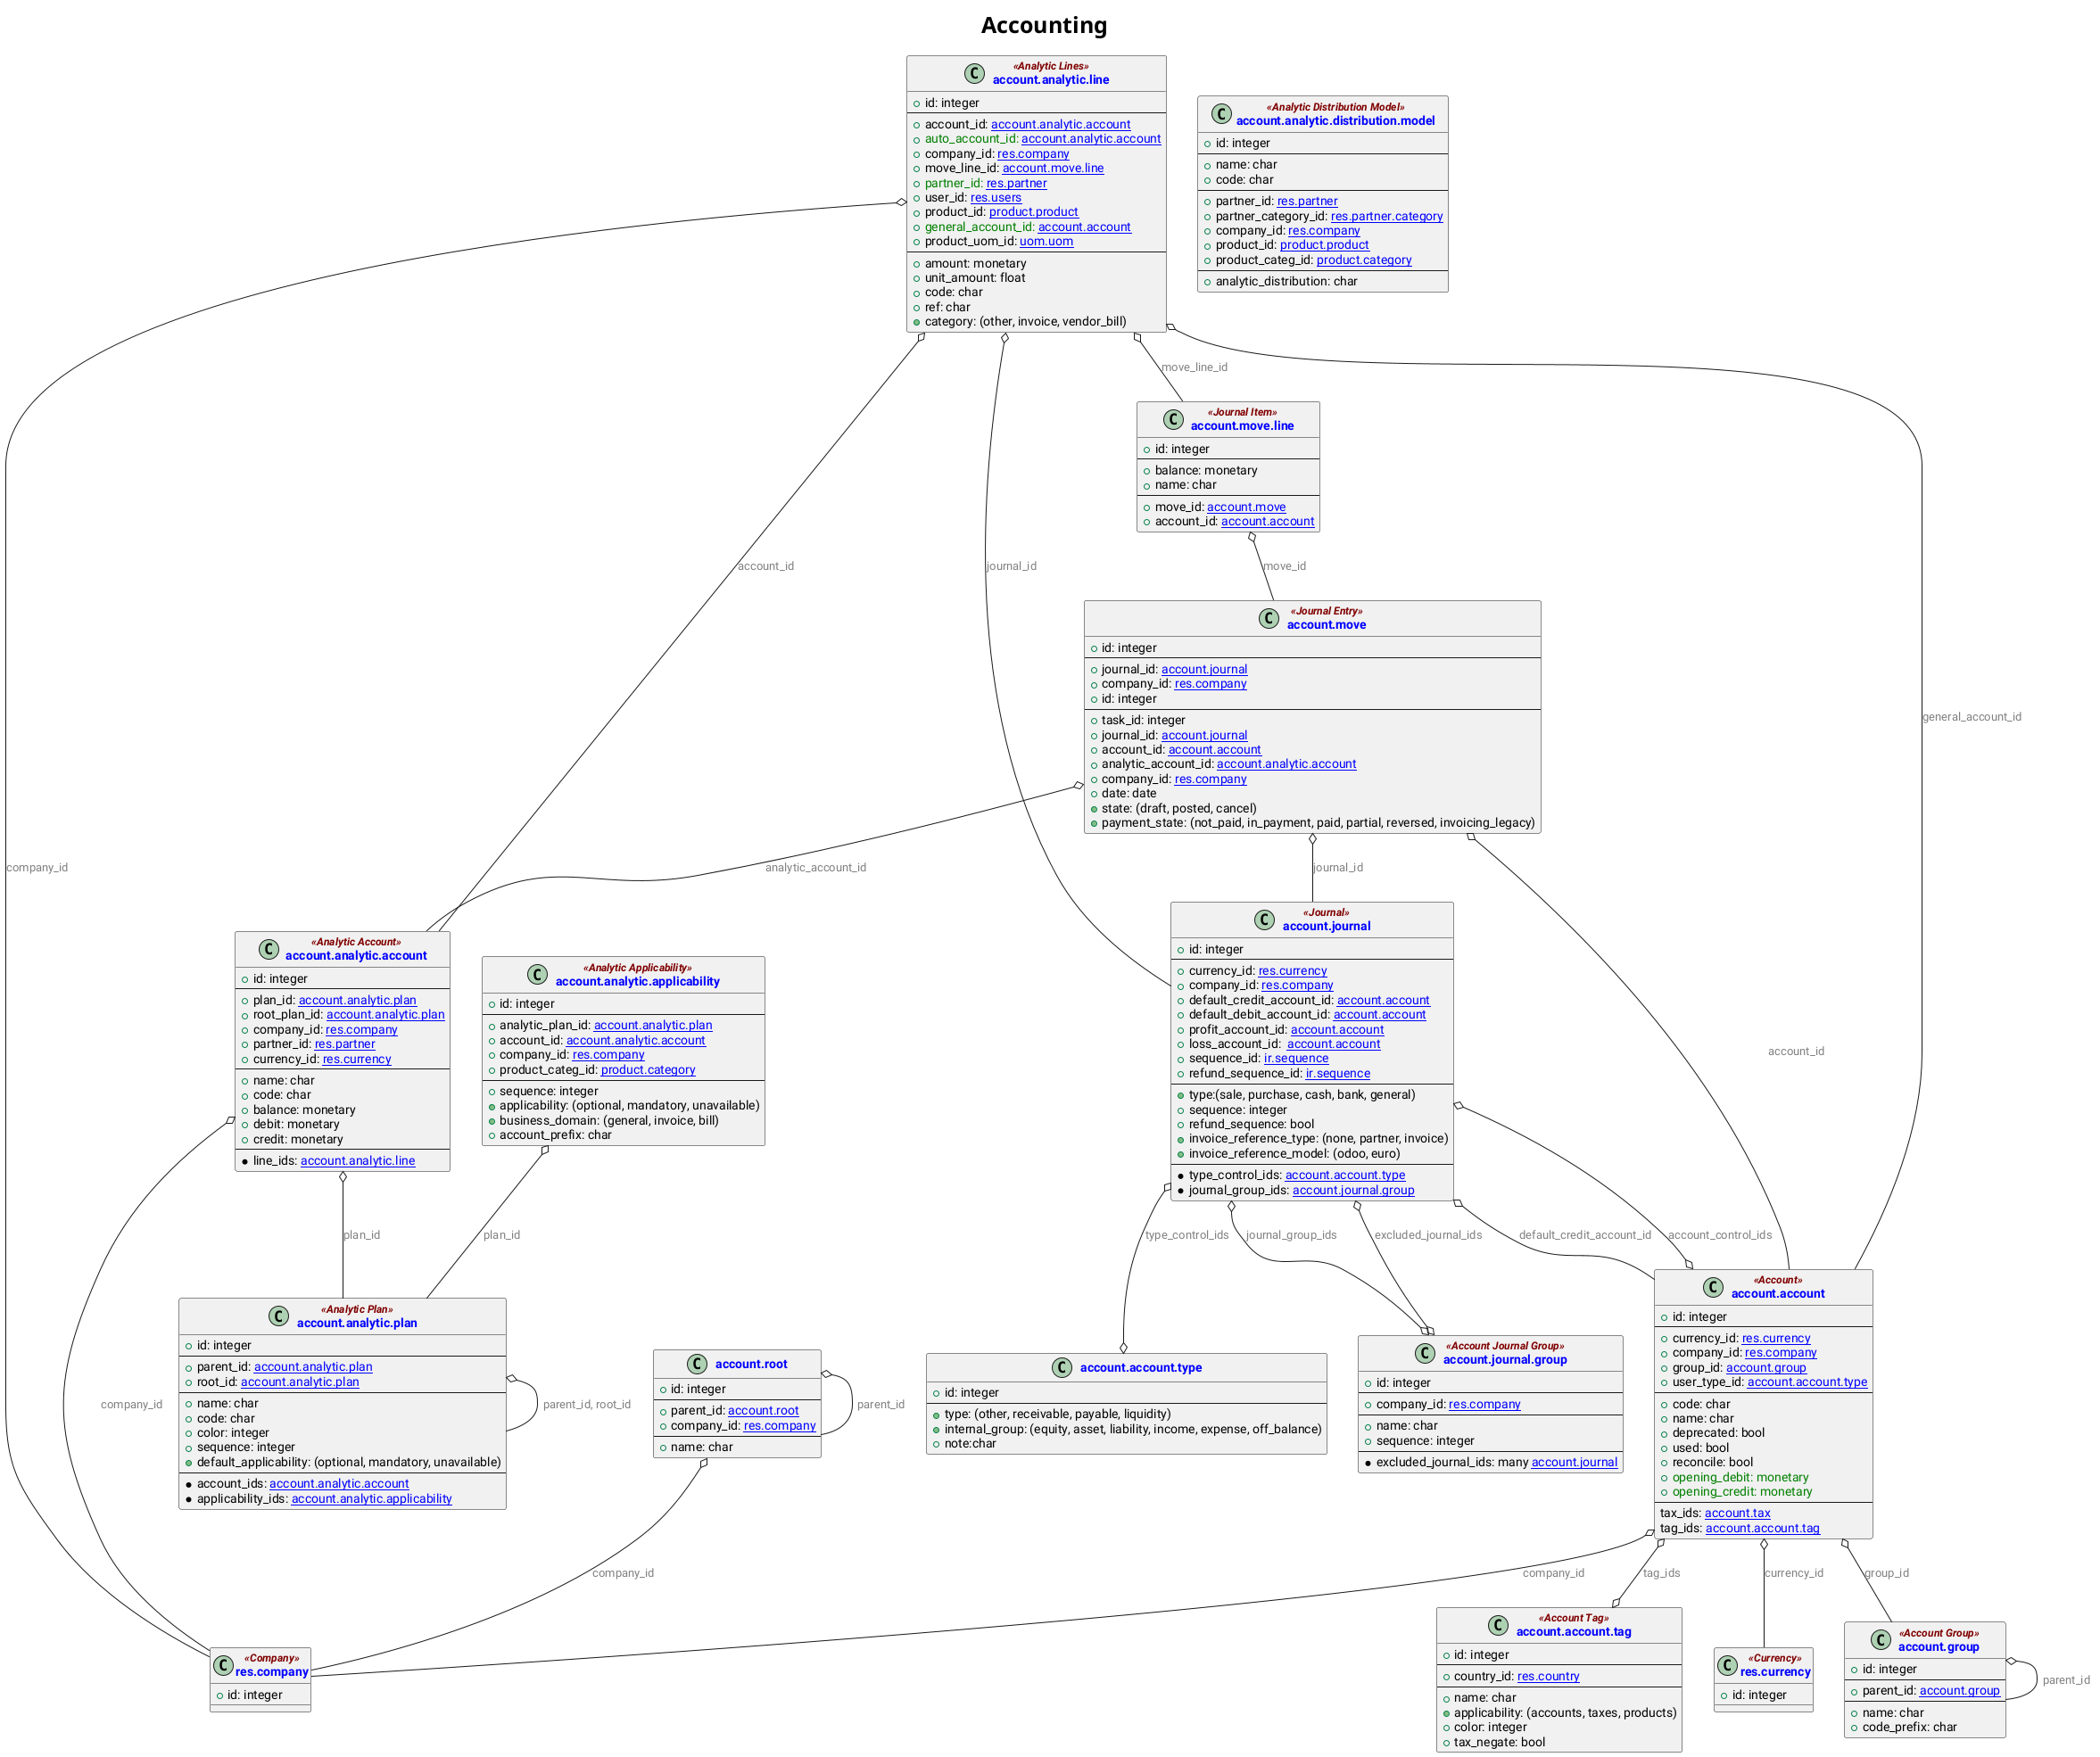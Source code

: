 @startuml
set separator none

!define custom(value) <color:red>value</color>
!define computed(value) <color:green>value</color>
!define related(value) <color:purple>value</color>
!define descr(value) <color:gray><i>value</i></color>

skinparam defaultFontName "Roboto"
skinparam TitleFontName "Roboto"
skinparam TitleFontSize 25
skinparam ArrowFontName "Roboto"
skinparam ArrowFontColor Gray
skinparam ClassStereotypeFontColor Maroon
skinparam ClassStereotypeFontStyle Bold, Italic
skinparam ClassFontColor Blue
skinparam ClassFontStyle Bold

skinparam TitleFontName "Arial"
skinparam TitleFontSize 25

title Accounting

class account.analytic.account <<Analytic Account>>{
    +id: integer
    --
    +plan_id: [[account.analytic.plan]]
    +root_plan_id: [[account.analytic.plan]]
    +company_id: [[res.company]]
    +partner_id: [[res.partner]]
    +currency_id: [[res.currency]]
    --
    +name: char
    +code: char
    +balance: monetary
    +debit: monetary
    +credit: monetary
    --
    *line_ids: [[account.analytic.line]]
}

class account.analytic.line <<Analytic Lines>>{
    +id: integer
    --
    +account_id: [[account.analytic.account]]
    +computed(auto_account_id: [[account.analytic.account]])
    +company_id: [[res.company]]
    +move_line_id: [[account.move.line]]
    +computed(partner_id: [[res.partner]])
    +user_id: [[res.users]]
    +product_id: [[product.product]]
    +computed(general_account_id: [[account.account]])
    +product_uom_id: [[uom.uom]]
    --
    +amount: monetary
    +unit_amount: float
    +code: char
    +ref: char
    +category: (other, invoice, vendor_bill)
}

class account.analytic.plan <<Analytic Plan>>{
    +id: integer
    --
    +parent_id: [[account.analytic.plan]]
    +root_id: [[account.analytic.plan]]
    --
    +name: char
    +code: char
    +color: integer
    +sequence: integer
    +default_applicability: (optional, mandatory, unavailable)
    --
    *account_ids: [[account.analytic.account]]
    *applicability_ids: [[account.analytic.applicability]]
}

class account.analytic.applicability <<Analytic Applicability>>{
    +id: integer
    --
    +analytic_plan_id: [[account.analytic.plan]]
    +account_id: [[account.analytic.account]]
    +company_id: [[res.company]]
    +product_categ_id: [[product.category]]
    --
    +sequence: integer
    +applicability: (optional, mandatory, unavailable)
    +business_domain: (general, invoice, bill)
    +account_prefix: char
}

class account.analytic.distribution.model <<Analytic Distribution Model>>{
    +id: integer
    --
    +name: char
    +code: char
    --
    +partner_id: [[res.partner]]
    +partner_category_id: [[res.partner.category]]
    +company_id: [[res.company]]
    +product_id: [[product.product]]
    +product_categ_id: [[product.category]]
    --
    +analytic_distribution: char
}

class account.move <<Move>>{
    +id: integer
    --
    +journal_id: [[account.journal]]
    +company_id: [[res.company]]
}

class account.move.line <<Journal Item>>{
    +id: integer
    --
    +balance: monetary
    +name: char
    --
    +move_id: [[account.move]]
    +account_id: [[account.account]]
}

class account.journal <<Journal>>{
    +id: integer
    --
    +currency_id: [[res.currency]]
    +company_id: [[res.company]]
    +default_credit_account_id: [[account.account]]
    +default_debit_account_id: [[account.account]]
    +profit_account_id: [[account.account]]
    +loss_account_id:  [[account.account]]
    +sequence_id: [[ir.sequence]]
    +refund_sequence_id: [[ir.sequence]]
    --
    +type:(sale, purchase, cash, bank, general)
    +sequence: integer
    +refund_sequence: bool
    +invoice_reference_type: (none, partner, invoice)
    +invoice_reference_model: (odoo, euro)
    --
    *type_control_ids: [[account.account.type]]
    *journal_group_ids: [[account.journal.group]]
}

class account.journal.group <<Account Journal Group>>{
   +id: integer
   --
   +company_id: [[res.company]]
   --
   +name: char
   +sequence: integer
   --
   *excluded_journal_ids: many [[account.journal]]
}

class account.account.type {
    +id: integer
    --
    +type: (other, receivable, payable, liquidity)
    +internal_group: (equity, asset, liability, income, expense, off_balance)
    +note:char
}

class account.account <<Account>>{
    +id: integer
    --
    +currency_id: [[res.currency]]
    +company_id: [[res.company]]
    +group_id: [[account.group]]
    +user_type_id: [[account.account.type]]
    --
    +code: char
    +name: char
    +deprecated: bool
    +used: bool
    +reconcile: bool
    +computed(opening_debit: monetary)
    +computed(opening_credit: monetary)
    --
    tax_ids: [[account.tax]]
    tag_ids: [[account.account.tag]]
}

class account.group <<Account Group>>{
    +id: integer
    --
    +parent_id: [[account.group]]
    --
    +name: char
    +code_prefix: char
}

class account.root {
    +id: integer
    --
    +parent_id: [[account.root]]
    +company_id: [[res.company]]
    --
    +name: char
}

class account.account.tag <<Account Tag>>{
    +id: integer
    --
    +country_id: [[res.country]]
    --
    +name: char
    +applicability: (accounts, taxes, products)
    +color: integer
    +tax_negate: bool
}

class account.move <<Journal Entry>>{
    +id: integer
    --
    +task_id: integer
    +journal_id: [[account.journal]]
    +account_id: [[account.account]]
    +analytic_account_id: [[account.analytic.account]]
    +company_id: [[res.company]]
    +date: date
    +state: (draft, posted, cancel)
    +payment_state: (not_paid, in_payment, paid, partial, reversed, invoicing_legacy)
}

class res.company <<Company>>{
    +id: integer
}

class res.currency <<Currency>>{
    +id: integer
}

account.account o-- account.group: group_id
account.account o-- res.currency: currency_id
account.account o-- res.company: company_id
account.account o--o account.account.tag: tag_ids

account.group o-- account.group: parent_id

account.root o-- account.root: parent_id
account.root o-- res.company: company_id

account.analytic.account o-- account.analytic.plan: plan_id
account.analytic.account o-- res.company: company_id

account.analytic.line o-- account.analytic.account: account_id
account.analytic.line o-- res.company: company_id
account.analytic.line o-- account.move.line: move_line_id
account.analytic.line o-- account.journal: journal_id
account.analytic.line o-- account.account: general_account_id

account.analytic.plan o-- account.analytic.plan: parent_id, root_id

account.analytic.applicability o-- account.analytic.plan: plan_id

account.journal o-- account.account: default_credit_account_id
account.journal o--o account.account.type: type_control_ids
account.journal o--o account.account: account_control_ids
account.journal o--o account.journal.group: journal_group_ids

account.journal.group o--o account.journal: excluded_journal_ids

account.move o-- account.journal: journal_id
account.move o-- account.account: account_id
account.move o-- account.analytic.account:analytic_account_id

account.move.line o-- account.move: move_id

@enduml
